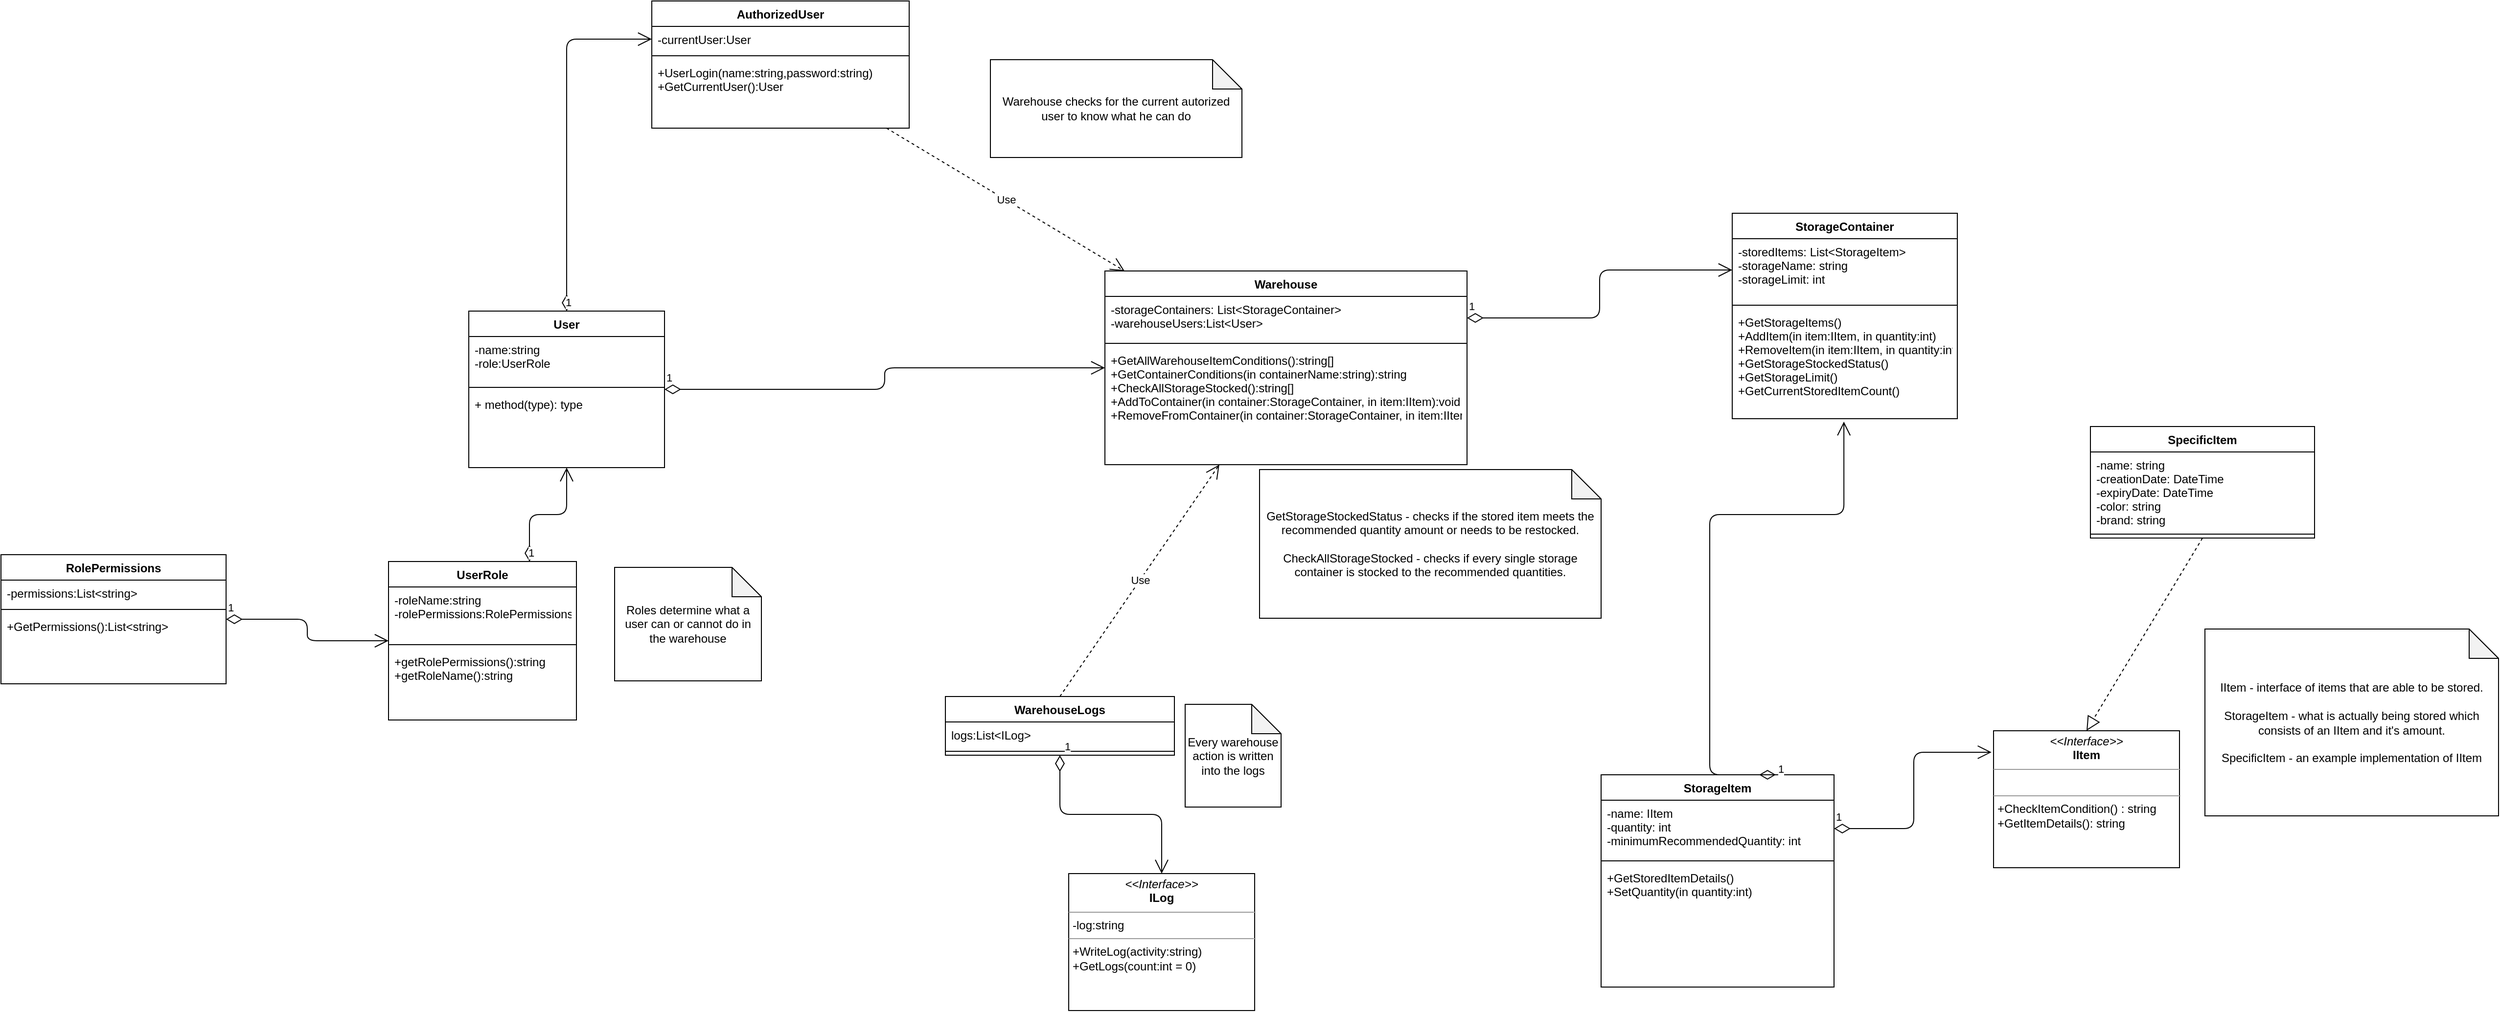 <mxfile version="14.1.8" type="device"><diagram id="E6Lx47EwkQrXOn6uSF40" name="Page-1"><mxGraphModel dx="3022" dy="1222" grid="0" gridSize="10" guides="1" tooltips="1" connect="1" arrows="1" fold="1" page="0" pageScale="1" pageWidth="827" pageHeight="1169" math="0" shadow="0"><root><object label="" storageContainers="List&lt;StorageContainer&gt;" id="0"><mxCell/></object><mxCell id="1" parent="0"/><mxCell id="anq3cGmGVcWB8qcS4U1O-11" value="Warehouse" style="swimlane;fontStyle=1;align=center;verticalAlign=top;childLayout=stackLayout;horizontal=1;startSize=26;horizontalStack=0;resizeParent=1;resizeParentMax=0;resizeLast=0;collapsible=1;marginBottom=0;fillColor=none;" parent="1" vertex="1"><mxGeometry x="-160" y="-20" width="370" height="198" as="geometry"><mxRectangle x="-160" y="-20" width="100" height="26" as="alternateBounds"/></mxGeometry></mxCell><mxCell id="anq3cGmGVcWB8qcS4U1O-12" value="-storageContainers: List&lt;StorageContainer&gt;&#10;-warehouseUsers:List&lt;User&gt;" style="text;strokeColor=none;fillColor=none;align=left;verticalAlign=top;spacingLeft=4;spacingRight=4;overflow=hidden;rotatable=0;points=[[0,0.5],[1,0.5]];portConstraint=eastwest;" parent="anq3cGmGVcWB8qcS4U1O-11" vertex="1"><mxGeometry y="26" width="370" height="44" as="geometry"/></mxCell><mxCell id="anq3cGmGVcWB8qcS4U1O-13" value="" style="line;strokeWidth=1;fillColor=none;align=left;verticalAlign=middle;spacingTop=-1;spacingLeft=3;spacingRight=3;rotatable=0;labelPosition=right;points=[];portConstraint=eastwest;" parent="anq3cGmGVcWB8qcS4U1O-11" vertex="1"><mxGeometry y="70" width="370" height="8" as="geometry"/></mxCell><mxCell id="anq3cGmGVcWB8qcS4U1O-14" value="+GetAllWarehouseItemConditions():string[]&#10;+GetContainerConditions(in containerName:string):string&#10;+CheckAllStorageStocked():string[]&#10;+AddToContainer(in container:StorageContainer, in item:IItem):void&#10;+RemoveFromContainer(in container:StorageContainer, in item:IItem, in quantity:int):void&#10;" style="text;strokeColor=none;fillColor=none;align=left;verticalAlign=top;spacingLeft=4;spacingRight=4;overflow=hidden;rotatable=0;points=[[0,0.5],[1,0.5]];portConstraint=eastwest;" parent="anq3cGmGVcWB8qcS4U1O-11" vertex="1"><mxGeometry y="78" width="370" height="120" as="geometry"/></mxCell><mxCell id="anq3cGmGVcWB8qcS4U1O-15" value="&lt;div&gt;GetStorageStockedStatus - checks if the stored item meets the recommended quantity amount or needs to be restocked.&lt;/div&gt;&lt;div&gt;&lt;br&gt;&lt;/div&gt;&lt;div&gt;CheckAllStorageStocked - checks if every single storage container is stocked to the recommended quantities.&lt;/div&gt;" style="shape=note;whiteSpace=wrap;html=1;backgroundOutline=1;darkOpacity=0.05;fillColor=none;" parent="1" vertex="1"><mxGeometry x="-2" y="183" width="349" height="152" as="geometry"/></mxCell><mxCell id="anq3cGmGVcWB8qcS4U1O-20" value="StorageContainer&#10;" style="swimlane;fontStyle=1;align=center;verticalAlign=top;childLayout=stackLayout;horizontal=1;startSize=26;horizontalStack=0;resizeParent=1;resizeParentMax=0;resizeLast=0;collapsible=1;marginBottom=0;fillColor=none;" parent="1" vertex="1"><mxGeometry x="481" y="-79" width="230" height="210" as="geometry"/></mxCell><mxCell id="anq3cGmGVcWB8qcS4U1O-21" value="-storedItems: List&lt;StorageItem&gt;&#10;-storageName: string&#10;-storageLimit: int&#10;" style="text;strokeColor=none;fillColor=none;align=left;verticalAlign=top;spacingLeft=4;spacingRight=4;overflow=hidden;rotatable=0;points=[[0,0.5],[1,0.5]];portConstraint=eastwest;" parent="anq3cGmGVcWB8qcS4U1O-20" vertex="1"><mxGeometry y="26" width="230" height="64" as="geometry"/></mxCell><mxCell id="anq3cGmGVcWB8qcS4U1O-22" value="" style="line;strokeWidth=1;fillColor=none;align=left;verticalAlign=middle;spacingTop=-1;spacingLeft=3;spacingRight=3;rotatable=0;labelPosition=right;points=[];portConstraint=eastwest;" parent="anq3cGmGVcWB8qcS4U1O-20" vertex="1"><mxGeometry y="90" width="230" height="8" as="geometry"/></mxCell><mxCell id="anq3cGmGVcWB8qcS4U1O-23" value="+GetStorageItems()&#10;+AddItem(in item:IItem, in quantity:int)&#10;+RemoveItem(in item:IItem, in quantity:int)&#10;+GetStorageStockedStatus()&#10;+GetStorageLimit()&#10;+GetCurrentStoredItemCount()&#10;" style="text;strokeColor=none;fillColor=none;align=left;verticalAlign=top;spacingLeft=4;spacingRight=4;overflow=hidden;rotatable=0;points=[[0,0.5],[1,0.5]];portConstraint=eastwest;" parent="anq3cGmGVcWB8qcS4U1O-20" vertex="1"><mxGeometry y="98" width="230" height="112" as="geometry"/></mxCell><mxCell id="anq3cGmGVcWB8qcS4U1O-31" value="1" style="endArrow=open;html=1;endSize=12;startArrow=diamondThin;startSize=14;startFill=0;edgeStyle=orthogonalEdgeStyle;align=left;verticalAlign=bottom;exitX=1;exitY=0.5;exitDx=0;exitDy=0;entryX=0;entryY=0.5;entryDx=0;entryDy=0;" parent="1" source="anq3cGmGVcWB8qcS4U1O-12" target="anq3cGmGVcWB8qcS4U1O-21" edge="1"><mxGeometry x="-1" y="3" relative="1" as="geometry"><mxPoint x="333" y="262" as="sourcePoint"/><mxPoint x="493" y="262" as="targetPoint"/></mxGeometry></mxCell><mxCell id="anq3cGmGVcWB8qcS4U1O-32" value="StorageItem&#10;" style="swimlane;fontStyle=1;align=center;verticalAlign=top;childLayout=stackLayout;horizontal=1;startSize=26;horizontalStack=0;resizeParent=1;resizeParentMax=0;resizeLast=0;collapsible=1;marginBottom=0;fillColor=none;" parent="1" vertex="1"><mxGeometry x="347" y="495" width="238" height="217" as="geometry"/></mxCell><mxCell id="anq3cGmGVcWB8qcS4U1O-33" value="-name: IItem&#10;-quantity: int&#10;-minimumRecommendedQuantity: int&#10;" style="text;strokeColor=none;fillColor=none;align=left;verticalAlign=top;spacingLeft=4;spacingRight=4;overflow=hidden;rotatable=0;points=[[0,0.5],[1,0.5]];portConstraint=eastwest;" parent="anq3cGmGVcWB8qcS4U1O-32" vertex="1"><mxGeometry y="26" width="238" height="58" as="geometry"/></mxCell><mxCell id="anq3cGmGVcWB8qcS4U1O-34" value="" style="line;strokeWidth=1;fillColor=none;align=left;verticalAlign=middle;spacingTop=-1;spacingLeft=3;spacingRight=3;rotatable=0;labelPosition=right;points=[];portConstraint=eastwest;" parent="anq3cGmGVcWB8qcS4U1O-32" vertex="1"><mxGeometry y="84" width="238" height="8" as="geometry"/></mxCell><mxCell id="anq3cGmGVcWB8qcS4U1O-35" value="+GetStoredItemDetails()&#10;+SetQuantity(in quantity:int)&#10;" style="text;strokeColor=none;fillColor=none;align=left;verticalAlign=top;spacingLeft=4;spacingRight=4;overflow=hidden;rotatable=0;points=[[0,0.5],[1,0.5]];portConstraint=eastwest;" parent="anq3cGmGVcWB8qcS4U1O-32" vertex="1"><mxGeometry y="92" width="238" height="125" as="geometry"/></mxCell><mxCell id="anq3cGmGVcWB8qcS4U1O-36" value="1" style="endArrow=open;html=1;endSize=12;startArrow=diamondThin;startSize=14;startFill=0;edgeStyle=orthogonalEdgeStyle;align=left;verticalAlign=bottom;entryX=0.496;entryY=1.027;entryDx=0;entryDy=0;entryPerimeter=0;exitX=0.75;exitY=0;exitDx=0;exitDy=0;" parent="1" source="anq3cGmGVcWB8qcS4U1O-32" target="anq3cGmGVcWB8qcS4U1O-23" edge="1"><mxGeometry x="-1" y="3" relative="1" as="geometry"><mxPoint x="333" y="262" as="sourcePoint"/><mxPoint x="493" y="262" as="targetPoint"/><Array as="points"><mxPoint x="458" y="229"/><mxPoint x="595" y="229"/></Array></mxGeometry></mxCell><mxCell id="anq3cGmGVcWB8qcS4U1O-37" value="&lt;p style=&quot;margin: 0px ; margin-top: 4px ; text-align: center&quot;&gt;&lt;i&gt;&amp;lt;&amp;lt;Interface&amp;gt;&amp;gt;&lt;/i&gt;&lt;br&gt;&lt;b&gt;IItem&lt;/b&gt;&lt;/p&gt;&lt;hr size=&quot;1&quot;&gt;&lt;p style=&quot;margin: 0px ; margin-left: 4px&quot;&gt;&lt;br&gt;&lt;/p&gt;&lt;hr size=&quot;1&quot;&gt;&lt;p style=&quot;margin: 0px ; margin-left: 4px&quot;&gt;+CheckItemCondition() : string&lt;br&gt;+GetItemDetails(): string&lt;/p&gt;" style="verticalAlign=top;align=left;overflow=fill;fontSize=12;fontFamily=Helvetica;html=1;fillColor=none;" parent="1" vertex="1"><mxGeometry x="748" y="450" width="190" height="140" as="geometry"/></mxCell><mxCell id="anq3cGmGVcWB8qcS4U1O-38" value="1" style="endArrow=open;html=1;endSize=12;startArrow=diamondThin;startSize=14;startFill=0;edgeStyle=orthogonalEdgeStyle;align=left;verticalAlign=bottom;exitX=1;exitY=0.5;exitDx=0;exitDy=0;entryX=-0.011;entryY=0.157;entryDx=0;entryDy=0;entryPerimeter=0;" parent="1" source="anq3cGmGVcWB8qcS4U1O-33" target="anq3cGmGVcWB8qcS4U1O-37" edge="1"><mxGeometry x="-1" y="3" relative="1" as="geometry"><mxPoint x="333" y="262" as="sourcePoint"/><mxPoint x="493" y="262" as="targetPoint"/></mxGeometry></mxCell><mxCell id="anq3cGmGVcWB8qcS4U1O-39" value="SpecificItem" style="swimlane;fontStyle=1;align=center;verticalAlign=top;childLayout=stackLayout;horizontal=1;startSize=26;horizontalStack=0;resizeParent=1;resizeParentMax=0;resizeLast=0;collapsible=1;marginBottom=0;fillColor=none;" parent="1" vertex="1"><mxGeometry x="847" y="139" width="229" height="114" as="geometry"/></mxCell><mxCell id="anq3cGmGVcWB8qcS4U1O-40" value="-name: string&#10;-creationDate: DateTime&#10;-expiryDate: DateTime&#10;-color: string&#10;-brand: string" style="text;strokeColor=none;fillColor=none;align=left;verticalAlign=top;spacingLeft=4;spacingRight=4;overflow=hidden;rotatable=0;points=[[0,0.5],[1,0.5]];portConstraint=eastwest;" parent="anq3cGmGVcWB8qcS4U1O-39" vertex="1"><mxGeometry y="26" width="229" height="80" as="geometry"/></mxCell><mxCell id="anq3cGmGVcWB8qcS4U1O-41" value="" style="line;strokeWidth=1;fillColor=none;align=left;verticalAlign=middle;spacingTop=-1;spacingLeft=3;spacingRight=3;rotatable=0;labelPosition=right;points=[];portConstraint=eastwest;" parent="anq3cGmGVcWB8qcS4U1O-39" vertex="1"><mxGeometry y="106" width="229" height="8" as="geometry"/></mxCell><mxCell id="anq3cGmGVcWB8qcS4U1O-43" value="" style="endArrow=block;dashed=1;endFill=0;endSize=12;html=1;entryX=0.5;entryY=0;entryDx=0;entryDy=0;exitX=0.5;exitY=1;exitDx=0;exitDy=0;" parent="1" source="anq3cGmGVcWB8qcS4U1O-39" target="anq3cGmGVcWB8qcS4U1O-37" edge="1"><mxGeometry width="160" relative="1" as="geometry"><mxPoint x="333" y="262" as="sourcePoint"/><mxPoint x="493" y="262" as="targetPoint"/></mxGeometry></mxCell><mxCell id="anq3cGmGVcWB8qcS4U1O-44" value="&lt;div&gt;IItem - interface of items that are able to be stored.&lt;/div&gt;&lt;div&gt;&lt;br&gt;&lt;/div&gt;&lt;div&gt;StorageItem - what is actually being stored which consists of an IItem and it's amount.&lt;/div&gt;&lt;div&gt;&lt;br&gt;&lt;/div&gt;&lt;div&gt;SpecificItem - an example implementation of IItem&lt;/div&gt;" style="shape=note;whiteSpace=wrap;html=1;backgroundOutline=1;darkOpacity=0.05;fillColor=none;" parent="1" vertex="1"><mxGeometry x="964" y="346" width="300" height="191" as="geometry"/></mxCell><mxCell id="mZLCMB5npM9npVrbeF-6-1" value="User" style="swimlane;fontStyle=1;align=center;verticalAlign=top;childLayout=stackLayout;horizontal=1;startSize=26;horizontalStack=0;resizeParent=1;resizeParentMax=0;resizeLast=0;collapsible=1;marginBottom=0;" vertex="1" parent="1"><mxGeometry x="-810" y="21" width="200" height="160" as="geometry"/></mxCell><mxCell id="mZLCMB5npM9npVrbeF-6-2" value="-name:string&#10;-role:UserRole&#10;" style="text;strokeColor=none;fillColor=none;align=left;verticalAlign=top;spacingLeft=4;spacingRight=4;overflow=hidden;rotatable=0;points=[[0,0.5],[1,0.5]];portConstraint=eastwest;" vertex="1" parent="mZLCMB5npM9npVrbeF-6-1"><mxGeometry y="26" width="200" height="48" as="geometry"/></mxCell><mxCell id="mZLCMB5npM9npVrbeF-6-3" value="" style="line;strokeWidth=1;fillColor=none;align=left;verticalAlign=middle;spacingTop=-1;spacingLeft=3;spacingRight=3;rotatable=0;labelPosition=right;points=[];portConstraint=eastwest;" vertex="1" parent="mZLCMB5npM9npVrbeF-6-1"><mxGeometry y="74" width="200" height="8" as="geometry"/></mxCell><mxCell id="mZLCMB5npM9npVrbeF-6-4" value="+ method(type): type" style="text;strokeColor=none;fillColor=none;align=left;verticalAlign=top;spacingLeft=4;spacingRight=4;overflow=hidden;rotatable=0;points=[[0,0.5],[1,0.5]];portConstraint=eastwest;" vertex="1" parent="mZLCMB5npM9npVrbeF-6-1"><mxGeometry y="82" width="200" height="78" as="geometry"/></mxCell><mxCell id="mZLCMB5npM9npVrbeF-6-5" value="UserRole" style="swimlane;fontStyle=1;align=center;verticalAlign=top;childLayout=stackLayout;horizontal=1;startSize=26;horizontalStack=0;resizeParent=1;resizeParentMax=0;resizeLast=0;collapsible=1;marginBottom=0;" vertex="1" parent="1"><mxGeometry x="-892" y="277" width="192" height="162" as="geometry"/></mxCell><mxCell id="mZLCMB5npM9npVrbeF-6-6" value="-roleName:string&#10;-rolePermissions:RolePermissions" style="text;strokeColor=none;fillColor=none;align=left;verticalAlign=top;spacingLeft=4;spacingRight=4;overflow=hidden;rotatable=0;points=[[0,0.5],[1,0.5]];portConstraint=eastwest;" vertex="1" parent="mZLCMB5npM9npVrbeF-6-5"><mxGeometry y="26" width="192" height="55" as="geometry"/></mxCell><mxCell id="mZLCMB5npM9npVrbeF-6-7" value="" style="line;strokeWidth=1;fillColor=none;align=left;verticalAlign=middle;spacingTop=-1;spacingLeft=3;spacingRight=3;rotatable=0;labelPosition=right;points=[];portConstraint=eastwest;" vertex="1" parent="mZLCMB5npM9npVrbeF-6-5"><mxGeometry y="81" width="192" height="8" as="geometry"/></mxCell><mxCell id="mZLCMB5npM9npVrbeF-6-8" value="+getRolePermissions():string&#10;+getRoleName():string&#10;" style="text;strokeColor=none;fillColor=none;align=left;verticalAlign=top;spacingLeft=4;spacingRight=4;overflow=hidden;rotatable=0;points=[[0,0.5],[1,0.5]];portConstraint=eastwest;" vertex="1" parent="mZLCMB5npM9npVrbeF-6-5"><mxGeometry y="89" width="192" height="73" as="geometry"/></mxCell><mxCell id="mZLCMB5npM9npVrbeF-6-9" value="1" style="endArrow=open;html=1;endSize=12;startArrow=diamondThin;startSize=14;startFill=0;edgeStyle=orthogonalEdgeStyle;align=left;verticalAlign=bottom;exitX=0.75;exitY=0;exitDx=0;exitDy=0;" edge="1" parent="1" source="mZLCMB5npM9npVrbeF-6-5" target="mZLCMB5npM9npVrbeF-6-1"><mxGeometry x="-1" y="3" relative="1" as="geometry"><mxPoint x="-450" y="422" as="sourcePoint"/><mxPoint x="-516" y="217" as="targetPoint"/></mxGeometry></mxCell><mxCell id="mZLCMB5npM9npVrbeF-6-12" value="1" style="endArrow=open;html=1;endSize=12;startArrow=diamondThin;startSize=14;startFill=0;edgeStyle=orthogonalEdgeStyle;align=left;verticalAlign=bottom;entryX=0;entryY=0.5;entryDx=0;entryDy=0;" edge="1" parent="1" source="mZLCMB5npM9npVrbeF-6-1" target="mZLCMB5npM9npVrbeF-6-14"><mxGeometry x="-1" y="3" relative="1" as="geometry"><mxPoint x="-551" y="102" as="sourcePoint"/><mxPoint x="-206" y="222" as="targetPoint"/></mxGeometry></mxCell><mxCell id="mZLCMB5npM9npVrbeF-6-13" value="AuthorizedUser" style="swimlane;fontStyle=1;align=center;verticalAlign=top;childLayout=stackLayout;horizontal=1;startSize=26;horizontalStack=0;resizeParent=1;resizeParentMax=0;resizeLast=0;collapsible=1;marginBottom=0;" vertex="1" parent="1"><mxGeometry x="-623" y="-296" width="263" height="130" as="geometry"/></mxCell><mxCell id="mZLCMB5npM9npVrbeF-6-14" value="-currentUser:User&#10;" style="text;strokeColor=none;fillColor=none;align=left;verticalAlign=top;spacingLeft=4;spacingRight=4;overflow=hidden;rotatable=0;points=[[0,0.5],[1,0.5]];portConstraint=eastwest;" vertex="1" parent="mZLCMB5npM9npVrbeF-6-13"><mxGeometry y="26" width="263" height="26" as="geometry"/></mxCell><mxCell id="mZLCMB5npM9npVrbeF-6-15" value="" style="line;strokeWidth=1;fillColor=none;align=left;verticalAlign=middle;spacingTop=-1;spacingLeft=3;spacingRight=3;rotatable=0;labelPosition=right;points=[];portConstraint=eastwest;" vertex="1" parent="mZLCMB5npM9npVrbeF-6-13"><mxGeometry y="52" width="263" height="8" as="geometry"/></mxCell><mxCell id="mZLCMB5npM9npVrbeF-6-16" value="+UserLogin(name:string,password:string)&#10;+GetCurrentUser():User&#10;" style="text;strokeColor=none;fillColor=none;align=left;verticalAlign=top;spacingLeft=4;spacingRight=4;overflow=hidden;rotatable=0;points=[[0,0.5],[1,0.5]];portConstraint=eastwest;" vertex="1" parent="mZLCMB5npM9npVrbeF-6-13"><mxGeometry y="60" width="263" height="70" as="geometry"/></mxCell><mxCell id="mZLCMB5npM9npVrbeF-6-18" value="1" style="endArrow=open;html=1;endSize=12;startArrow=diamondThin;startSize=14;startFill=0;edgeStyle=orthogonalEdgeStyle;align=left;verticalAlign=bottom;" edge="1" parent="1" source="mZLCMB5npM9npVrbeF-6-1" target="anq3cGmGVcWB8qcS4U1O-11"><mxGeometry x="-1" y="3" relative="1" as="geometry"><mxPoint x="-366" y="122" as="sourcePoint"/><mxPoint x="-206" y="122" as="targetPoint"/></mxGeometry></mxCell><mxCell id="mZLCMB5npM9npVrbeF-6-27" value="Warehouse checks for the current autorized user to know what he can do" style="shape=note;whiteSpace=wrap;html=1;backgroundOutline=1;darkOpacity=0.05;" vertex="1" parent="1"><mxGeometry x="-277" y="-236" width="257" height="100" as="geometry"/></mxCell><mxCell id="mZLCMB5npM9npVrbeF-6-28" value="Roles determine what a user can or cannot do in the warehouse" style="shape=note;whiteSpace=wrap;html=1;backgroundOutline=1;darkOpacity=0.05;" vertex="1" parent="1"><mxGeometry x="-661" y="283" width="150" height="116" as="geometry"/></mxCell><mxCell id="mZLCMB5npM9npVrbeF-6-29" value="RolePermissions" style="swimlane;fontStyle=1;align=center;verticalAlign=top;childLayout=stackLayout;horizontal=1;startSize=26;horizontalStack=0;resizeParent=1;resizeParentMax=0;resizeLast=0;collapsible=1;marginBottom=0;" vertex="1" parent="1"><mxGeometry x="-1288" y="270" width="230" height="132" as="geometry"/></mxCell><mxCell id="mZLCMB5npM9npVrbeF-6-30" value="-permissions:List&lt;string&gt;" style="text;strokeColor=none;fillColor=none;align=left;verticalAlign=top;spacingLeft=4;spacingRight=4;overflow=hidden;rotatable=0;points=[[0,0.5],[1,0.5]];portConstraint=eastwest;" vertex="1" parent="mZLCMB5npM9npVrbeF-6-29"><mxGeometry y="26" width="230" height="26" as="geometry"/></mxCell><mxCell id="mZLCMB5npM9npVrbeF-6-31" value="" style="line;strokeWidth=1;fillColor=none;align=left;verticalAlign=middle;spacingTop=-1;spacingLeft=3;spacingRight=3;rotatable=0;labelPosition=right;points=[];portConstraint=eastwest;" vertex="1" parent="mZLCMB5npM9npVrbeF-6-29"><mxGeometry y="52" width="230" height="8" as="geometry"/></mxCell><mxCell id="mZLCMB5npM9npVrbeF-6-32" value="+GetPermissions():List&lt;string&gt;" style="text;strokeColor=none;fillColor=none;align=left;verticalAlign=top;spacingLeft=4;spacingRight=4;overflow=hidden;rotatable=0;points=[[0,0.5],[1,0.5]];portConstraint=eastwest;" vertex="1" parent="mZLCMB5npM9npVrbeF-6-29"><mxGeometry y="60" width="230" height="72" as="geometry"/></mxCell><mxCell id="mZLCMB5npM9npVrbeF-6-33" value="1" style="endArrow=open;html=1;endSize=12;startArrow=diamondThin;startSize=14;startFill=0;edgeStyle=orthogonalEdgeStyle;align=left;verticalAlign=bottom;" edge="1" parent="1" source="mZLCMB5npM9npVrbeF-6-29" target="mZLCMB5npM9npVrbeF-6-5"><mxGeometry x="-1" y="3" relative="1" as="geometry"><mxPoint x="-855" y="252" as="sourcePoint"/><mxPoint x="-695" y="252" as="targetPoint"/></mxGeometry></mxCell><mxCell id="mZLCMB5npM9npVrbeF-6-34" value="WarehouseLogs" style="swimlane;fontStyle=1;align=center;verticalAlign=top;childLayout=stackLayout;horizontal=1;startSize=26;horizontalStack=0;resizeParent=1;resizeParentMax=0;resizeLast=0;collapsible=1;marginBottom=0;" vertex="1" parent="1"><mxGeometry x="-323" y="415" width="234" height="60" as="geometry"/></mxCell><mxCell id="mZLCMB5npM9npVrbeF-6-35" value="logs:List&lt;ILog&gt;" style="text;strokeColor=none;fillColor=none;align=left;verticalAlign=top;spacingLeft=4;spacingRight=4;overflow=hidden;rotatable=0;points=[[0,0.5],[1,0.5]];portConstraint=eastwest;" vertex="1" parent="mZLCMB5npM9npVrbeF-6-34"><mxGeometry y="26" width="234" height="26" as="geometry"/></mxCell><mxCell id="mZLCMB5npM9npVrbeF-6-36" value="" style="line;strokeWidth=1;fillColor=none;align=left;verticalAlign=middle;spacingTop=-1;spacingLeft=3;spacingRight=3;rotatable=0;labelPosition=right;points=[];portConstraint=eastwest;" vertex="1" parent="mZLCMB5npM9npVrbeF-6-34"><mxGeometry y="52" width="234" height="8" as="geometry"/></mxCell><mxCell id="mZLCMB5npM9npVrbeF-6-39" value="Use" style="endArrow=open;endSize=12;dashed=1;html=1;exitX=0.5;exitY=0;exitDx=0;exitDy=0;" edge="1" parent="1" source="mZLCMB5npM9npVrbeF-6-34" target="anq3cGmGVcWB8qcS4U1O-11"><mxGeometry width="160" relative="1" as="geometry"><mxPoint x="-110" y="284" as="sourcePoint"/><mxPoint x="50" y="284" as="targetPoint"/></mxGeometry></mxCell><mxCell id="mZLCMB5npM9npVrbeF-6-40" value="Use" style="endArrow=open;endSize=12;dashed=1;html=1;" edge="1" parent="1" source="mZLCMB5npM9npVrbeF-6-13" target="anq3cGmGVcWB8qcS4U1O-11"><mxGeometry width="160" relative="1" as="geometry"><mxPoint x="-110" y="184" as="sourcePoint"/><mxPoint x="50" y="184" as="targetPoint"/></mxGeometry></mxCell><mxCell id="mZLCMB5npM9npVrbeF-6-41" value="Every warehouse action is written into the logs" style="shape=note;whiteSpace=wrap;html=1;backgroundOutline=1;darkOpacity=0.05;" vertex="1" parent="1"><mxGeometry x="-78" y="423" width="98" height="105" as="geometry"/></mxCell><mxCell id="mZLCMB5npM9npVrbeF-6-43" value="&lt;p style=&quot;margin: 0px ; margin-top: 4px ; text-align: center&quot;&gt;&lt;i&gt;&amp;lt;&amp;lt;Interface&amp;gt;&amp;gt;&lt;/i&gt;&lt;br&gt;&lt;b&gt;ILog&lt;/b&gt;&lt;/p&gt;&lt;hr size=&quot;1&quot;&gt;&lt;p style=&quot;margin: 0px ; margin-left: 4px&quot;&gt;-log:string&lt;/p&gt;&lt;hr size=&quot;1&quot;&gt;&lt;p style=&quot;margin: 0px ; margin-left: 4px&quot;&gt;+WriteLog(activity:string)&lt;br style=&quot;padding: 0px ; margin: 0px&quot;&gt;+GetLogs(count:int = 0)&lt;/p&gt;&lt;div style=&quot;padding: 0px ; margin: 0px&quot;&gt;&lt;br style=&quot;padding: 0px ; margin: 0px&quot;&gt;&lt;/div&gt;" style="verticalAlign=top;align=left;overflow=fill;fontSize=12;fontFamily=Helvetica;html=1;" vertex="1" parent="1"><mxGeometry x="-197" y="596" width="190" height="140" as="geometry"/></mxCell><mxCell id="mZLCMB5npM9npVrbeF-6-45" value="1" style="endArrow=open;html=1;endSize=12;startArrow=diamondThin;startSize=14;startFill=0;edgeStyle=orthogonalEdgeStyle;align=left;verticalAlign=bottom;" edge="1" parent="1" source="mZLCMB5npM9npVrbeF-6-34" target="mZLCMB5npM9npVrbeF-6-43"><mxGeometry x="-1" y="3" relative="1" as="geometry"><mxPoint x="112" y="334" as="sourcePoint"/><mxPoint x="272" y="334" as="targetPoint"/></mxGeometry></mxCell></root></mxGraphModel></diagram></mxfile>